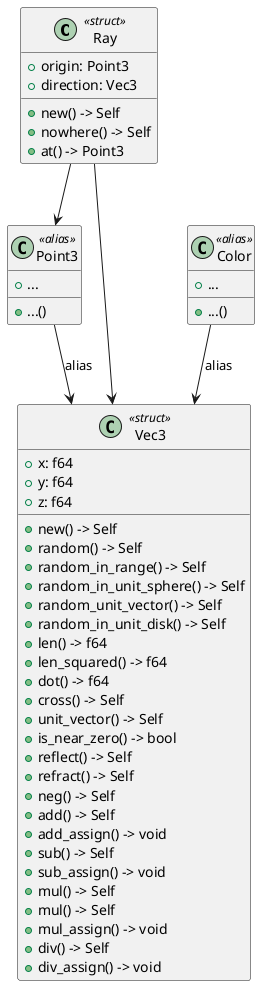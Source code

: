 @startuml primitives

class Ray << struct >> {
    + origin: Point3
    + direction: Vec3
    + new() -> Self
    + nowhere() -> Self
    + at() -> Point3
}

Ray --> Point3
Ray --> Vec3

class Vec3 << struct >> {
    + x: f64
    + y: f64
    + z: f64
    + new() -> Self
    + random() -> Self
    + random_in_range() -> Self
    + random_in_unit_sphere() -> Self
    + random_unit_vector() -> Self
    + random_in_unit_disk() -> Self
    + len() -> f64
    + len_squared() -> f64
    + dot() -> f64
    + cross() -> Self
    + unit_vector() -> Self
    + is_near_zero() -> bool
    + reflect() -> Self
    + refract() -> Self
    + neg() -> Self
    + add() -> Self
    + add_assign() -> void
    + sub() -> Self
    + sub_assign() -> void
    + mul() -> Self
    + mul() -> Self
    + mul_assign() -> void
    + div() -> Self
    + div_assign() -> void
}

class Color << alias >> {
    + ...
    + ...()
}

Color --> Vec3 : alias

class Point3 << alias >> {
    + ...
    + ...()
}

Point3 --> Vec3 : alias

@enduml
